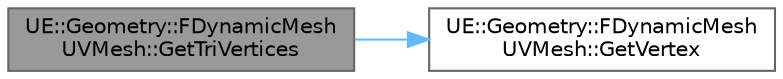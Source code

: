 digraph "UE::Geometry::FDynamicMeshUVMesh::GetTriVertices"
{
 // INTERACTIVE_SVG=YES
 // LATEX_PDF_SIZE
  bgcolor="transparent";
  edge [fontname=Helvetica,fontsize=10,labelfontname=Helvetica,labelfontsize=10];
  node [fontname=Helvetica,fontsize=10,shape=box,height=0.2,width=0.4];
  rankdir="LR";
  Node1 [id="Node000001",label="UE::Geometry::FDynamicMesh\lUVMesh::GetTriVertices",height=0.2,width=0.4,color="gray40", fillcolor="grey60", style="filled", fontcolor="black",tooltip=" "];
  Node1 -> Node2 [id="edge1_Node000001_Node000002",color="steelblue1",style="solid",tooltip=" "];
  Node2 [id="Node000002",label="UE::Geometry::FDynamicMesh\lUVMesh::GetVertex",height=0.2,width=0.4,color="grey40", fillcolor="white", style="filled",URL="$d7/d60/structUE_1_1Geometry_1_1FDynamicMeshUVMesh.html#aeaf2ebfd01f04d4fd901191c45a3a093",tooltip=" "];
}
